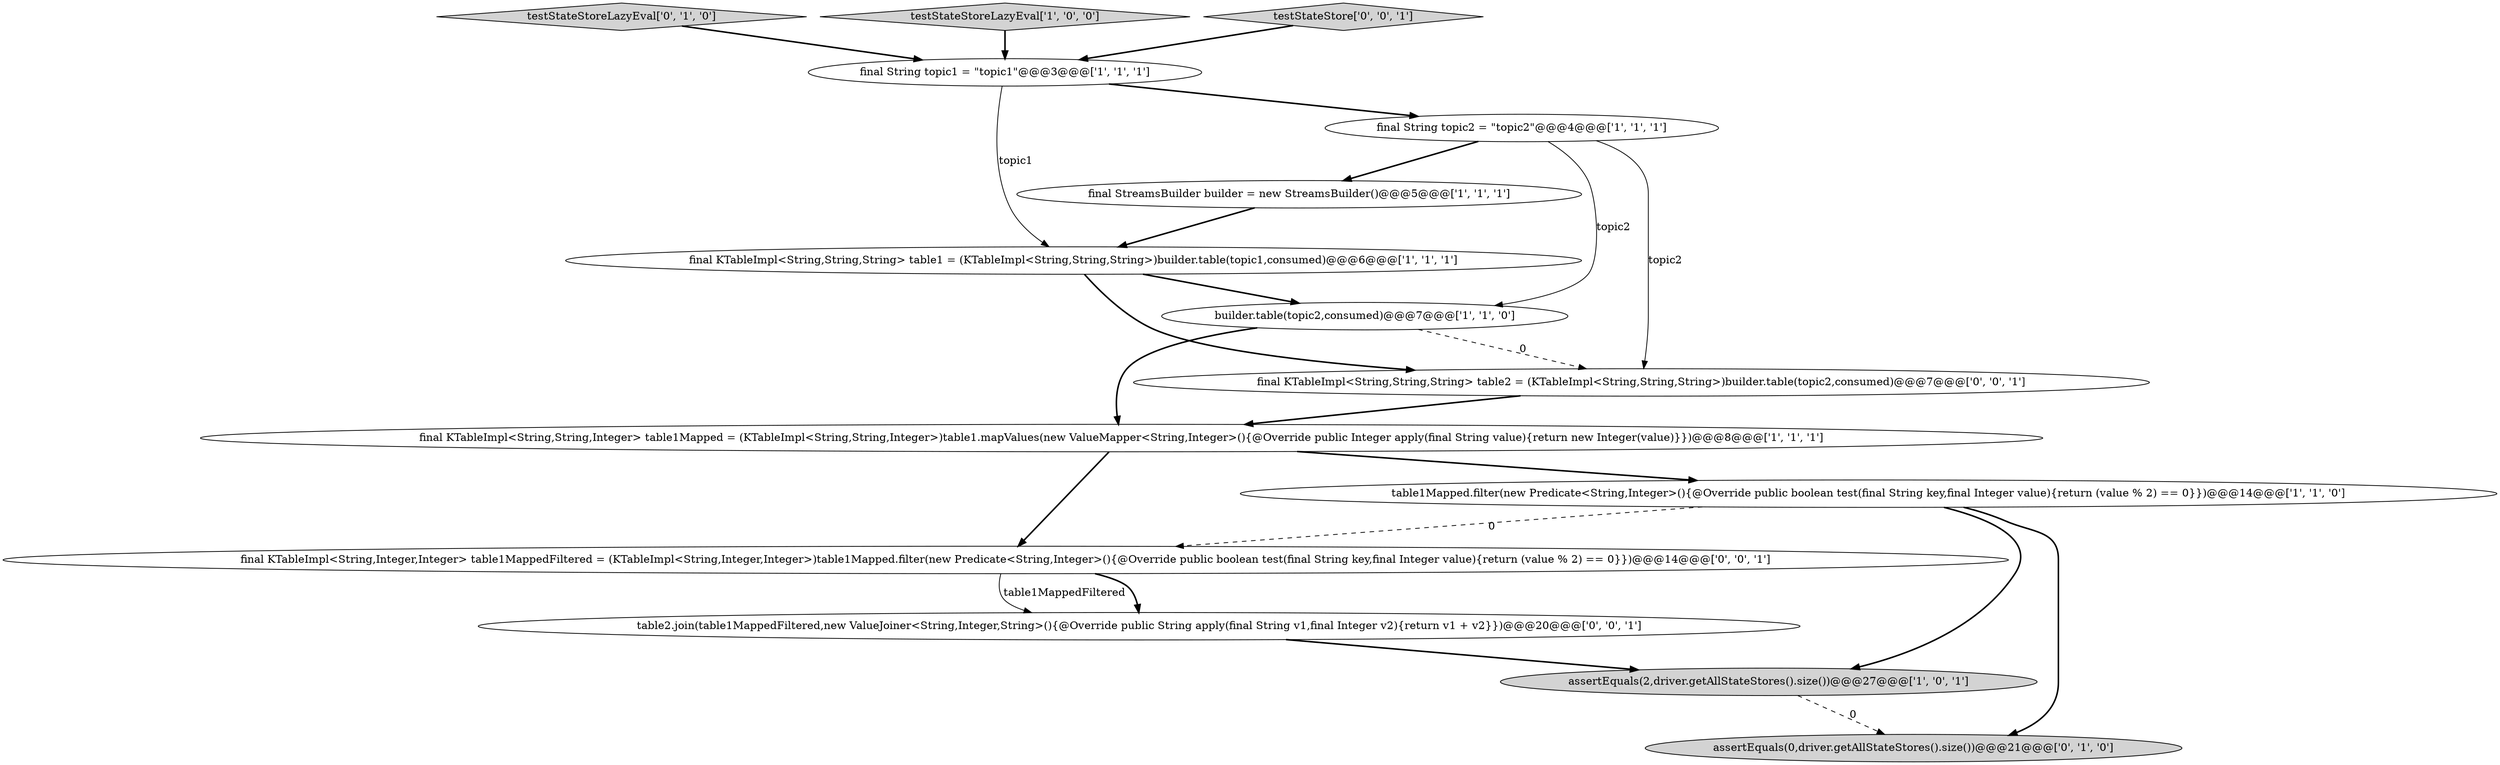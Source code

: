 digraph {
4 [style = filled, label = "final KTableImpl<String,String,Integer> table1Mapped = (KTableImpl<String,String,Integer>)table1.mapValues(new ValueMapper<String,Integer>(){@Override public Integer apply(final String value){return new Integer(value)}})@@@8@@@['1', '1', '1']", fillcolor = white, shape = ellipse image = "AAA0AAABBB1BBB"];
7 [style = filled, label = "final KTableImpl<String,String,String> table1 = (KTableImpl<String,String,String>)builder.table(topic1,consumed)@@@6@@@['1', '1', '1']", fillcolor = white, shape = ellipse image = "AAA0AAABBB1BBB"];
1 [style = filled, label = "builder.table(topic2,consumed)@@@7@@@['1', '1', '0']", fillcolor = white, shape = ellipse image = "AAA0AAABBB1BBB"];
10 [style = filled, label = "testStateStoreLazyEval['0', '1', '0']", fillcolor = lightgray, shape = diamond image = "AAA0AAABBB2BBB"];
2 [style = filled, label = "testStateStoreLazyEval['1', '0', '0']", fillcolor = lightgray, shape = diamond image = "AAA0AAABBB1BBB"];
14 [style = filled, label = "table2.join(table1MappedFiltered,new ValueJoiner<String,Integer,String>(){@Override public String apply(final String v1,final Integer v2){return v1 + v2}})@@@20@@@['0', '0', '1']", fillcolor = white, shape = ellipse image = "AAA0AAABBB3BBB"];
6 [style = filled, label = "final String topic2 = \"topic2\"@@@4@@@['1', '1', '1']", fillcolor = white, shape = ellipse image = "AAA0AAABBB1BBB"];
3 [style = filled, label = "final String topic1 = \"topic1\"@@@3@@@['1', '1', '1']", fillcolor = white, shape = ellipse image = "AAA0AAABBB1BBB"];
5 [style = filled, label = "table1Mapped.filter(new Predicate<String,Integer>(){@Override public boolean test(final String key,final Integer value){return (value % 2) == 0}})@@@14@@@['1', '1', '0']", fillcolor = white, shape = ellipse image = "AAA0AAABBB1BBB"];
11 [style = filled, label = "testStateStore['0', '0', '1']", fillcolor = lightgray, shape = diamond image = "AAA0AAABBB3BBB"];
8 [style = filled, label = "assertEquals(2,driver.getAllStateStores().size())@@@27@@@['1', '0', '1']", fillcolor = lightgray, shape = ellipse image = "AAA0AAABBB1BBB"];
0 [style = filled, label = "final StreamsBuilder builder = new StreamsBuilder()@@@5@@@['1', '1', '1']", fillcolor = white, shape = ellipse image = "AAA0AAABBB1BBB"];
12 [style = filled, label = "final KTableImpl<String,Integer,Integer> table1MappedFiltered = (KTableImpl<String,Integer,Integer>)table1Mapped.filter(new Predicate<String,Integer>(){@Override public boolean test(final String key,final Integer value){return (value % 2) == 0}})@@@14@@@['0', '0', '1']", fillcolor = white, shape = ellipse image = "AAA0AAABBB3BBB"];
9 [style = filled, label = "assertEquals(0,driver.getAllStateStores().size())@@@21@@@['0', '1', '0']", fillcolor = lightgray, shape = ellipse image = "AAA1AAABBB2BBB"];
13 [style = filled, label = "final KTableImpl<String,String,String> table2 = (KTableImpl<String,String,String>)builder.table(topic2,consumed)@@@7@@@['0', '0', '1']", fillcolor = white, shape = ellipse image = "AAA0AAABBB3BBB"];
11->3 [style = bold, label=""];
5->8 [style = bold, label=""];
13->4 [style = bold, label=""];
0->7 [style = bold, label=""];
12->14 [style = bold, label=""];
6->13 [style = solid, label="topic2"];
6->0 [style = bold, label=""];
4->5 [style = bold, label=""];
6->1 [style = solid, label="topic2"];
3->7 [style = solid, label="topic1"];
5->9 [style = bold, label=""];
10->3 [style = bold, label=""];
1->13 [style = dashed, label="0"];
2->3 [style = bold, label=""];
3->6 [style = bold, label=""];
8->9 [style = dashed, label="0"];
7->13 [style = bold, label=""];
14->8 [style = bold, label=""];
4->12 [style = bold, label=""];
5->12 [style = dashed, label="0"];
1->4 [style = bold, label=""];
7->1 [style = bold, label=""];
12->14 [style = solid, label="table1MappedFiltered"];
}
